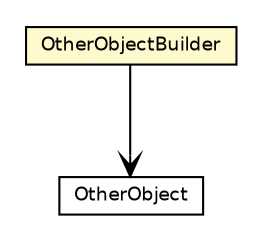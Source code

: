 #!/usr/local/bin/dot
#
# Class diagram 
# Generated by UMLGraph version 5.4 (http://www.umlgraph.org/)
#

digraph G {
	edge [fontname="Helvetica",fontsize=10,labelfontname="Helvetica",labelfontsize=10];
	node [fontname="Helvetica",fontsize=10,shape=plaintext];
	nodesep=0.25;
	ranksep=0.5;
	// de.tk.tkapp.rest.api.model.OtherObject
	c232 [label=<<table title="de.tk.tkapp.rest.api.model.OtherObject" border="0" cellborder="1" cellspacing="0" cellpadding="2" port="p" href="./OtherObject.html">
		<tr><td><table border="0" cellspacing="0" cellpadding="1">
<tr><td align="center" balign="center"> OtherObject </td></tr>
		</table></td></tr>
		</table>>, URL="./OtherObject.html", fontname="Helvetica", fontcolor="black", fontsize=9.0];
	// de.tk.tkapp.rest.api.model.OtherObject.OtherObjectBuilder
	c233 [label=<<table title="de.tk.tkapp.rest.api.model.OtherObject.OtherObjectBuilder" border="0" cellborder="1" cellspacing="0" cellpadding="2" port="p" bgcolor="lemonChiffon" href="./OtherObject.OtherObjectBuilder.html">
		<tr><td><table border="0" cellspacing="0" cellpadding="1">
<tr><td align="center" balign="center"> OtherObjectBuilder </td></tr>
		</table></td></tr>
		</table>>, URL="./OtherObject.OtherObjectBuilder.html", fontname="Helvetica", fontcolor="black", fontsize=9.0];
	// de.tk.tkapp.rest.api.model.OtherObject.OtherObjectBuilder NAVASSOC de.tk.tkapp.rest.api.model.OtherObject
	c233:p -> c232:p [taillabel="", label="", headlabel="", fontname="Helvetica", fontcolor="black", fontsize=10.0, color="black", arrowhead=open];
}

